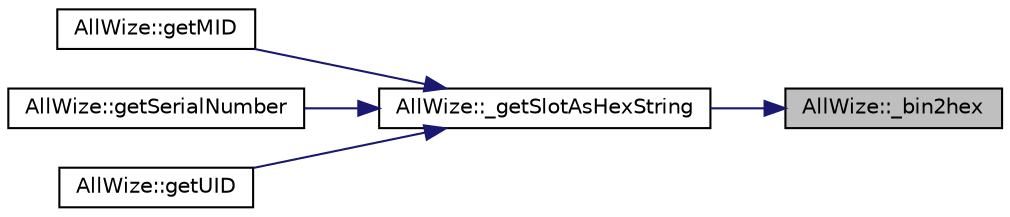 digraph "AllWize::_bin2hex"
{
 // LATEX_PDF_SIZE
  edge [fontname="Helvetica",fontsize="10",labelfontname="Helvetica",labelfontsize="10"];
  node [fontname="Helvetica",fontsize="10",shape=record];
  rankdir="RL";
  Node1 [label="AllWize::_bin2hex",height=0.2,width=0.4,color="black", fillcolor="grey75", style="filled", fontcolor="black",tooltip="Converts a binary buffer to an hex c-string."];
  Node1 -> Node2 [dir="back",color="midnightblue",fontsize="10",style="solid",fontname="Helvetica"];
  Node2 [label="AllWize::_getSlotAsHexString",height=0.2,width=0.4,color="black", fillcolor="white", style="filled",URL="$classAllWize.html#a00c33c9c6ea16acda17c42e2070b2c74",tooltip="Returns the contents of the memory from a certain address as an HEX String."];
  Node2 -> Node3 [dir="back",color="midnightblue",fontsize="10",style="solid",fontname="Helvetica"];
  Node3 [label="AllWize::getMID",height=0.2,width=0.4,color="black", fillcolor="white", style="filled",URL="$classAllWize.html#af5845d6ca0dcab9a6b334c23315601ca",tooltip="Returns the Manufacturer ID."];
  Node2 -> Node4 [dir="back",color="midnightblue",fontsize="10",style="solid",fontname="Helvetica"];
  Node4 [label="AllWize::getSerialNumber",height=0.2,width=0.4,color="black", fillcolor="white", style="filled",URL="$classAllWize.html#a0a0ac3f0d56a60c6baa5ddea443d4464",tooltip="Returns the module serial number."];
  Node2 -> Node5 [dir="back",color="midnightblue",fontsize="10",style="solid",fontname="Helvetica"];
  Node5 [label="AllWize::getUID",height=0.2,width=0.4,color="black", fillcolor="white", style="filled",URL="$classAllWize.html#a9b1ffa7c920060bb835003f064c0da49",tooltip="Returns the Unique ID string."];
}
